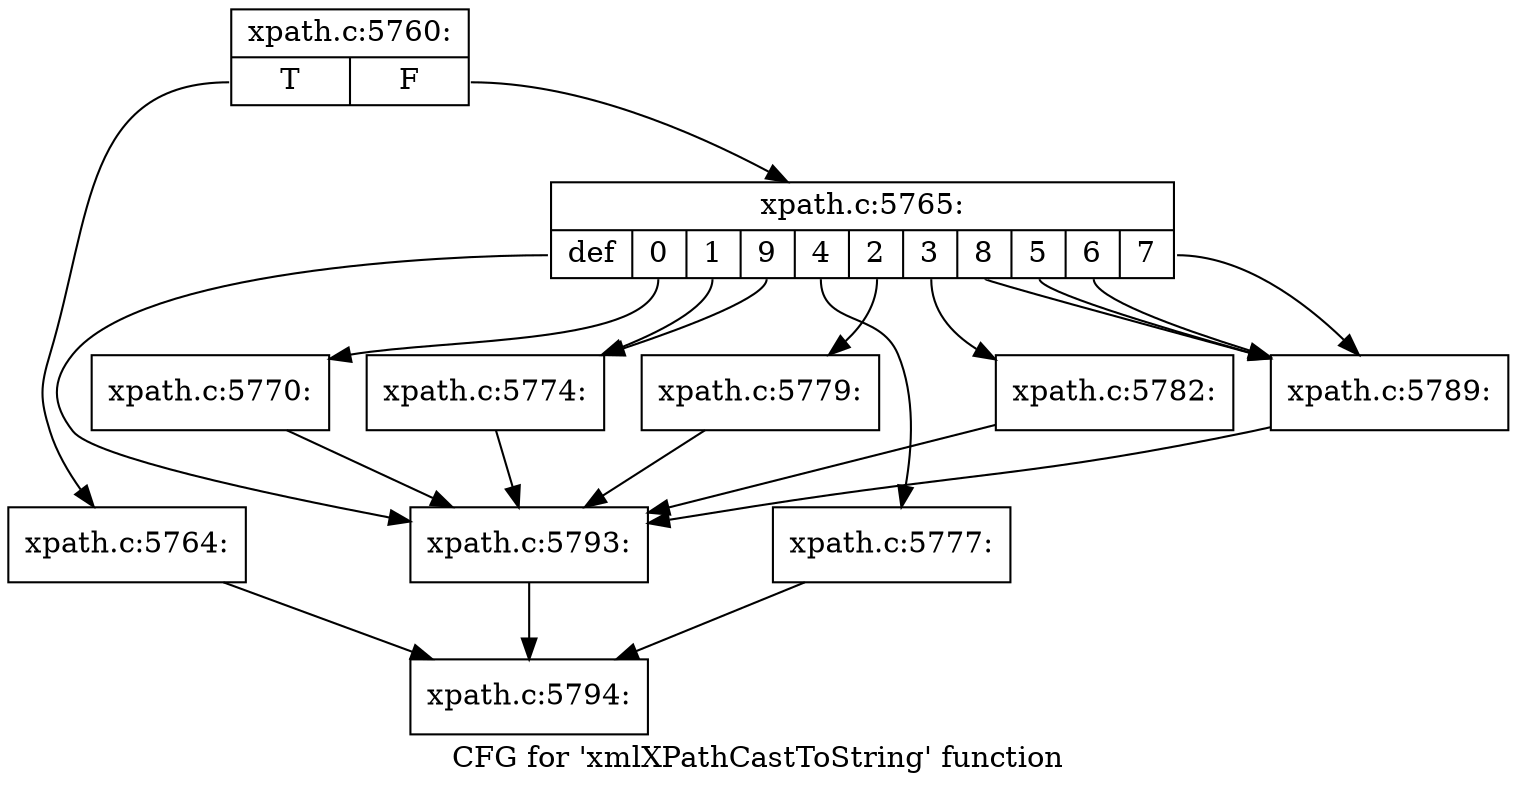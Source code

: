 digraph "CFG for 'xmlXPathCastToString' function" {
	label="CFG for 'xmlXPathCastToString' function";

	Node0x48d3220 [shape=record,label="{xpath.c:5760:|{<s0>T|<s1>F}}"];
	Node0x48d3220:s0 -> Node0x47ae280;
	Node0x48d3220:s1 -> Node0x47ae2d0;
	Node0x47ae280 [shape=record,label="{xpath.c:5764:}"];
	Node0x47ae280 -> Node0x48d7820;
	Node0x47ae2d0 [shape=record,label="{xpath.c:5765:|{<s0>def|<s1>0|<s2>1|<s3>9|<s4>4|<s5>2|<s6>3|<s7>8|<s8>5|<s9>6|<s10>7}}"];
	Node0x47ae2d0:s0 -> Node0x48d8470;
	Node0x47ae2d0:s1 -> Node0x48d89c0;
	Node0x47ae2d0:s2 -> Node0x48d8ca0;
	Node0x47ae2d0:s3 -> Node0x48d8ca0;
	Node0x47ae2d0:s4 -> Node0x48d90e0;
	Node0x47ae2d0:s5 -> Node0x48d94f0;
	Node0x47ae2d0:s6 -> Node0x48d9930;
	Node0x47ae2d0:s7 -> Node0x48d9e40;
	Node0x47ae2d0:s8 -> Node0x48d9e40;
	Node0x47ae2d0:s9 -> Node0x48d9e40;
	Node0x47ae2d0:s10 -> Node0x48d9e40;
	Node0x48d89c0 [shape=record,label="{xpath.c:5770:}"];
	Node0x48d89c0 -> Node0x48d8470;
	Node0x48d8ca0 [shape=record,label="{xpath.c:5774:}"];
	Node0x48d8ca0 -> Node0x48d8470;
	Node0x48d90e0 [shape=record,label="{xpath.c:5777:}"];
	Node0x48d90e0 -> Node0x48d7820;
	Node0x48d94f0 [shape=record,label="{xpath.c:5779:}"];
	Node0x48d94f0 -> Node0x48d8470;
	Node0x48d9930 [shape=record,label="{xpath.c:5782:}"];
	Node0x48d9930 -> Node0x48d8470;
	Node0x48d9e40 [shape=record,label="{xpath.c:5789:}"];
	Node0x48d9e40 -> Node0x48d8470;
	Node0x48d8470 [shape=record,label="{xpath.c:5793:}"];
	Node0x48d8470 -> Node0x48d7820;
	Node0x48d7820 [shape=record,label="{xpath.c:5794:}"];
}
